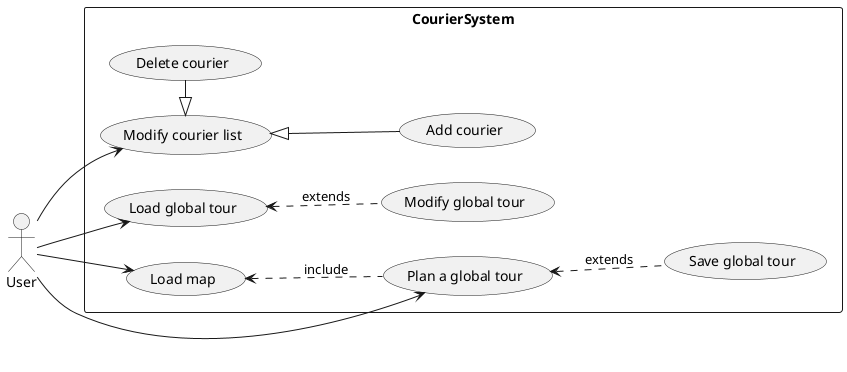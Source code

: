@startuml
left to right direction
actor "User" as usr
rectangle CourierSystem {
  usecase "Load map" as lmap
  usecase "Save global tour" as stour
  usecase "Load global tour" as ltour
  usecase "Modify courier list" as modcour
  usecase "Add courier" as addcour
  usecase "Delete courier" as delcour
  usecase "Plan a global tour" as newreq
  usecase "Modify global tour" as modtour

}

usr --> lmap
usr --> ltour
usr ---> newreq
usr --> modcour
modcour <|-- addcour
modcour <|- delcour
lmap <.. newreq : include
newreq <.. stour : extends
ltour <.. modtour : extends

@enduml